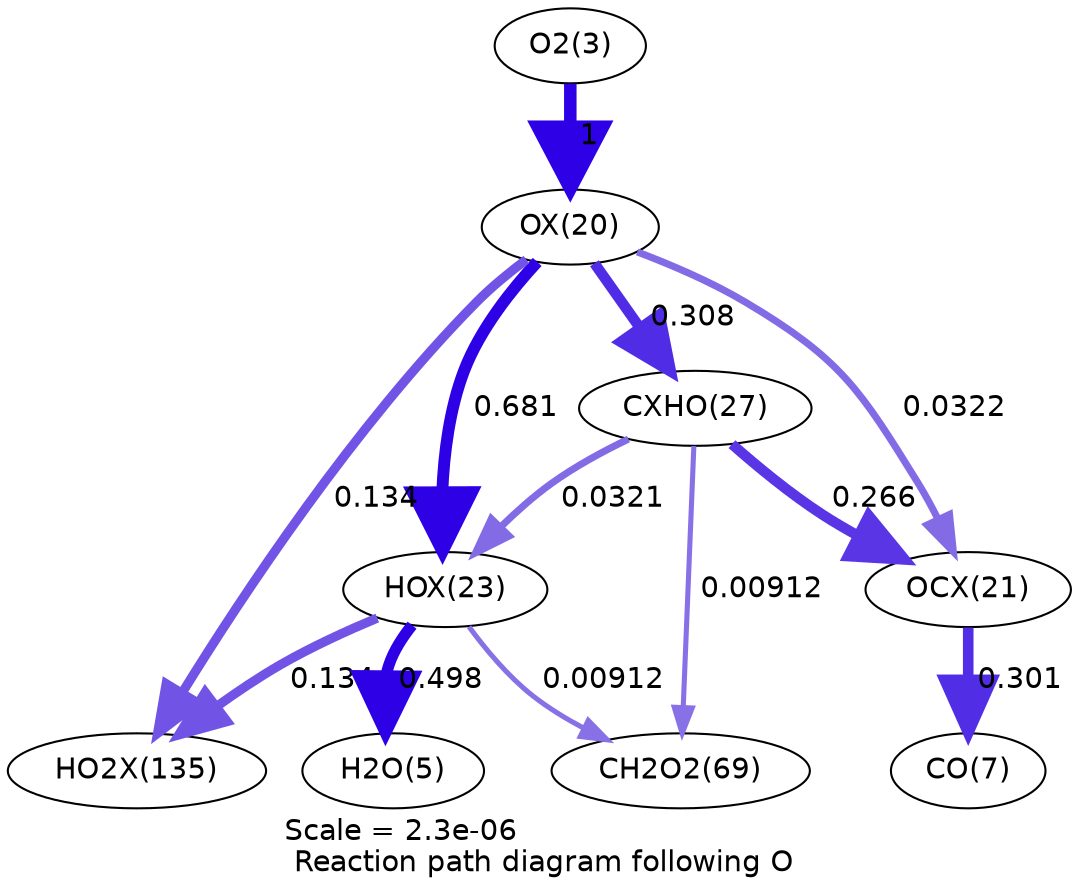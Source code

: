 digraph reaction_paths {
center=1;
s5 -> s25[fontname="Helvetica", penwidth=6, arrowsize=3, color="0.7, 1.5, 0.9"
, label=" 1"];
s25 -> s28[fontname="Helvetica", penwidth=5.71, arrowsize=2.85, color="0.7, 1.18, 0.9"
, label=" 0.681"];
s25 -> s32[fontname="Helvetica", penwidth=5.11, arrowsize=2.55, color="0.7, 0.808, 0.9"
, label=" 0.308"];
s25 -> s26[fontname="Helvetica", penwidth=3.41, arrowsize=1.7, color="0.7, 0.532, 0.9"
, label=" 0.0322"];
s25 -> s41[fontname="Helvetica", penwidth=4.48, arrowsize=2.24, color="0.7, 0.634, 0.9"
, label=" 0.134"];
s28 -> s7[fontname="Helvetica", penwidth=5.47, arrowsize=2.74, color="0.7, 0.998, 0.9"
, label=" 0.498"];
s32 -> s28[fontname="Helvetica", penwidth=3.4, arrowsize=1.7, color="0.7, 0.532, 0.9"
, label=" 0.0321"];
s28 -> s41[fontname="Helvetica", penwidth=4.48, arrowsize=2.24, color="0.7, 0.634, 0.9"
, label=" 0.134"];
s28 -> s21[fontname="Helvetica", penwidth=2.45, arrowsize=1.23, color="0.7, 0.509, 0.9"
, label=" 0.00912"];
s32 -> s26[fontname="Helvetica", penwidth=5, arrowsize=2.5, color="0.7, 0.766, 0.9"
, label=" 0.266"];
s32 -> s21[fontname="Helvetica", penwidth=2.45, arrowsize=1.23, color="0.7, 0.509, 0.9"
, label=" 0.00912"];
s26 -> s9[fontname="Helvetica", penwidth=5.09, arrowsize=2.55, color="0.7, 0.801, 0.9"
, label=" 0.301"];
s5 [ fontname="Helvetica", label="O2(3)"];
s7 [ fontname="Helvetica", label="H2O(5)"];
s9 [ fontname="Helvetica", label="CO(7)"];
s21 [ fontname="Helvetica", label="CH2O2(69)"];
s25 [ fontname="Helvetica", label="OX(20)"];
s26 [ fontname="Helvetica", label="OCX(21)"];
s28 [ fontname="Helvetica", label="HOX(23)"];
s32 [ fontname="Helvetica", label="CXHO(27)"];
s41 [ fontname="Helvetica", label="HO2X(135)"];
 label = "Scale = 2.3e-06\l Reaction path diagram following O";
 fontname = "Helvetica";
}
